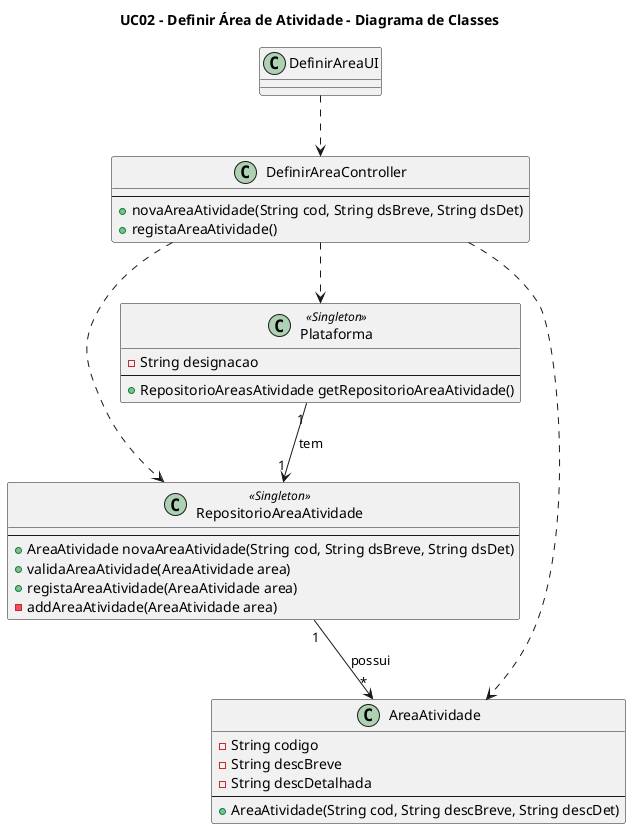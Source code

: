 @startuml
title UC02 - Definir Área de Atividade - Diagrama de Classes

class DefinirAreaUI {
}

class DefinirAreaController {
    --
    +novaAreaAtividade(String cod, String dsBreve, String dsDet)
    +registaAreaAtividade()
}

class RepositorioAreaAtividade <<Singleton>>{
    --
    +AreaAtividade novaAreaAtividade(String cod, String dsBreve, String dsDet)
    +validaAreaAtividade(AreaAtividade area)
    +registaAreaAtividade(AreaAtividade area)
    -addAreaAtividade(AreaAtividade area)
    }

class Plataforma <<Singleton>>{
    -String designacao
    --
    +RepositorioAreasAtividade getRepositorioAreaAtividade()
}

class AreaAtividade {
    -String codigo
    -String descBreve
    -String descDetalhada
    --
    +AreaAtividade(String cod, String descBreve, String descDet)
}

DefinirAreaUI ..> DefinirAreaController
DefinirAreaController ..> AreaAtividade
DefinirAreaController ..> Plataforma
DefinirAreaController ..> RepositorioAreaAtividade
Plataforma "1"-->"1" RepositorioAreaAtividade : tem
RepositorioAreaAtividade "1"-->"*" AreaAtividade : possui

@enduml